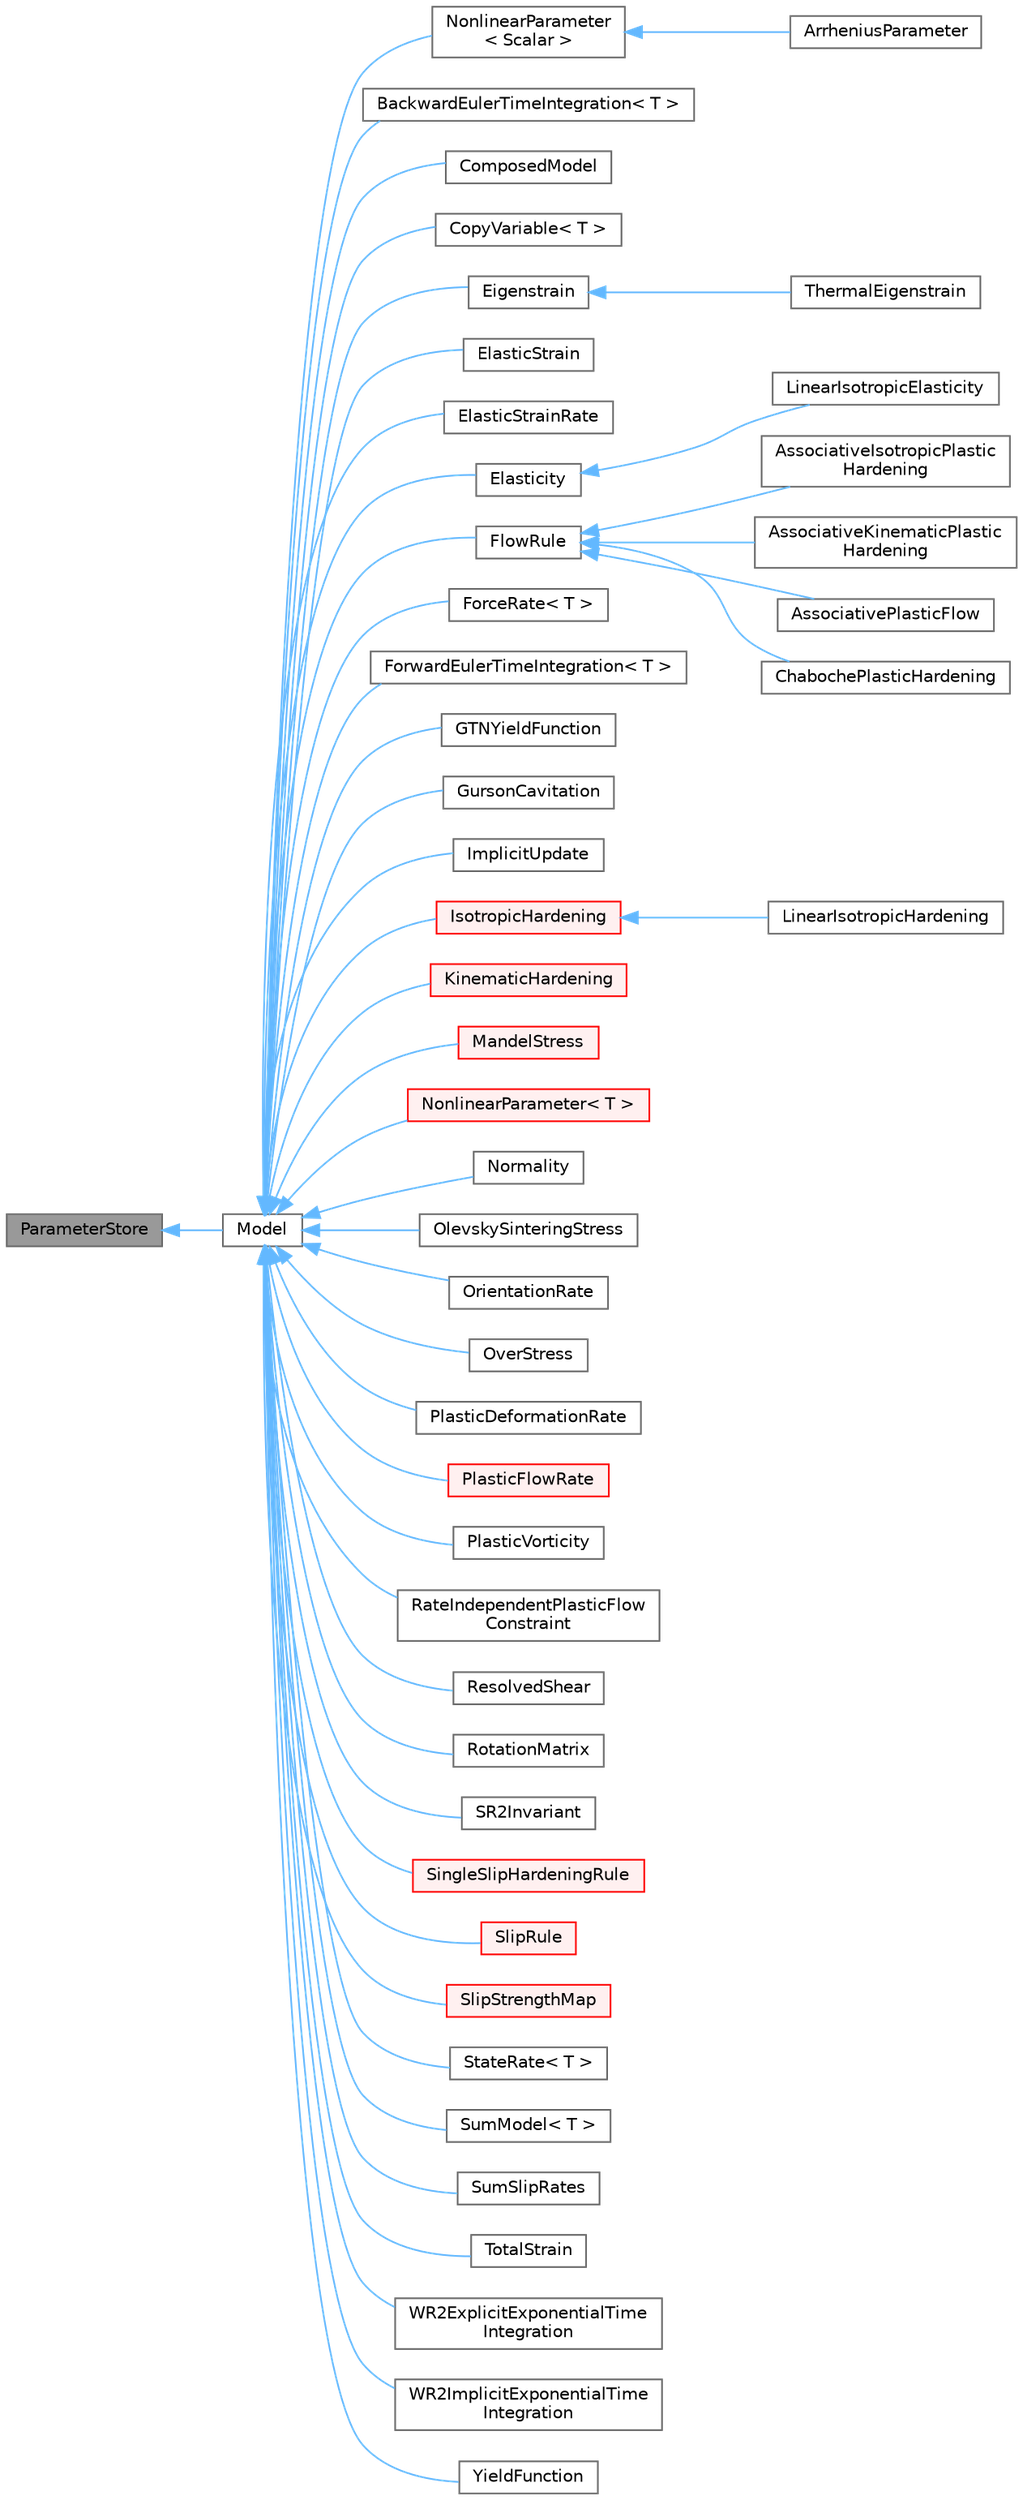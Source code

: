 digraph "ParameterStore"
{
 // LATEX_PDF_SIZE
  bgcolor="transparent";
  edge [fontname=Helvetica,fontsize=10,labelfontname=Helvetica,labelfontsize=10];
  node [fontname=Helvetica,fontsize=10,shape=box,height=0.2,width=0.4];
  rankdir="LR";
  Node1 [id="Node000001",label="ParameterStore",height=0.2,width=0.4,color="gray40", fillcolor="grey60", style="filled", fontcolor="black",tooltip="Interface for object which can store parameters."];
  Node1 -> Node2 [id="edge1_Node000001_Node000002",dir="back",color="steelblue1",style="solid",tooltip=" "];
  Node2 [id="Node000002",label="Model",height=0.2,width=0.4,color="gray40", fillcolor="white", style="filled",URL="$classneml2_1_1Model.html",tooltip="The base class for all constitutive models."];
  Node2 -> Node3 [id="edge2_Node000002_Node000003",dir="back",color="steelblue1",style="solid",tooltip=" "];
  Node3 [id="Node000003",label="NonlinearParameter\l\< Scalar \>",height=0.2,width=0.4,color="gray40", fillcolor="white", style="filled",URL="$classneml2_1_1NonlinearParameter.html",tooltip=" "];
  Node3 -> Node4 [id="edge3_Node000003_Node000004",dir="back",color="steelblue1",style="solid",tooltip=" "];
  Node4 [id="Node000004",label="ArrheniusParameter",height=0.2,width=0.4,color="gray40", fillcolor="white", style="filled",URL="$classneml2_1_1ArrheniusParameter.html",tooltip="A scalar-valued parameter following an Arrhenius type relation."];
  Node2 -> Node5 [id="edge4_Node000002_Node000005",dir="back",color="steelblue1",style="solid",tooltip=" "];
  Node5 [id="Node000005",label="BackwardEulerTimeIntegration\< T \>",height=0.2,width=0.4,color="gray40", fillcolor="white", style="filled",URL="$classneml2_1_1BackwardEulerTimeIntegration.html",tooltip=" "];
  Node2 -> Node6 [id="edge5_Node000002_Node000006",dir="back",color="steelblue1",style="solid",tooltip=" "];
  Node6 [id="Node000006",label="ComposedModel",height=0.2,width=0.4,color="gray40", fillcolor="white", style="filled",URL="$classneml2_1_1ComposedModel.html",tooltip=" "];
  Node2 -> Node7 [id="edge6_Node000002_Node000007",dir="back",color="steelblue1",style="solid",tooltip=" "];
  Node7 [id="Node000007",label="CopyVariable\< T \>",height=0.2,width=0.4,color="gray40", fillcolor="white", style="filled",URL="$classneml2_1_1CopyVariable.html",tooltip="Copy the value of a variable into another variable."];
  Node2 -> Node8 [id="edge7_Node000002_Node000008",dir="back",color="steelblue1",style="solid",tooltip=" "];
  Node8 [id="Node000008",label="Eigenstrain",height=0.2,width=0.4,color="gray40", fillcolor="white", style="filled",URL="$classneml2_1_1Eigenstrain.html",tooltip=" "];
  Node8 -> Node9 [id="edge8_Node000008_Node000009",dir="back",color="steelblue1",style="solid",tooltip=" "];
  Node9 [id="Node000009",label="ThermalEigenstrain",height=0.2,width=0.4,color="gray40", fillcolor="white", style="filled",URL="$classneml2_1_1ThermalEigenstrain.html",tooltip=" "];
  Node2 -> Node10 [id="edge9_Node000002_Node000010",dir="back",color="steelblue1",style="solid",tooltip=" "];
  Node10 [id="Node000010",label="ElasticStrain",height=0.2,width=0.4,color="gray40", fillcolor="white", style="filled",URL="$classneml2_1_1ElasticStrain.html",tooltip=" "];
  Node2 -> Node11 [id="edge10_Node000002_Node000011",dir="back",color="steelblue1",style="solid",tooltip=" "];
  Node11 [id="Node000011",label="ElasticStrainRate",height=0.2,width=0.4,color="gray40", fillcolor="white", style="filled",URL="$classneml2_1_1ElasticStrainRate.html",tooltip="Calculate the elastic strain rate from crystal model kinematics."];
  Node2 -> Node12 [id="edge11_Node000002_Node000012",dir="back",color="steelblue1",style="solid",tooltip=" "];
  Node12 [id="Node000012",label="Elasticity",height=0.2,width=0.4,color="gray40", fillcolor="white", style="filled",URL="$classneml2_1_1Elasticity.html",tooltip=" "];
  Node12 -> Node13 [id="edge12_Node000012_Node000013",dir="back",color="steelblue1",style="solid",tooltip=" "];
  Node13 [id="Node000013",label="LinearIsotropicElasticity",height=0.2,width=0.4,color="gray40", fillcolor="white", style="filled",URL="$classneml2_1_1LinearIsotropicElasticity.html",tooltip=" "];
  Node2 -> Node14 [id="edge13_Node000002_Node000014",dir="back",color="steelblue1",style="solid",tooltip=" "];
  Node14 [id="Node000014",label="FlowRule",height=0.2,width=0.4,color="gray40", fillcolor="white", style="filled",URL="$classneml2_1_1FlowRule.html",tooltip=" "];
  Node14 -> Node15 [id="edge14_Node000014_Node000015",dir="back",color="steelblue1",style="solid",tooltip=" "];
  Node15 [id="Node000015",label="AssociativeIsotropicPlastic\lHardening",height=0.2,width=0.4,color="gray40", fillcolor="white", style="filled",URL="$classneml2_1_1AssociativeIsotropicPlasticHardening.html",tooltip=" "];
  Node14 -> Node16 [id="edge15_Node000014_Node000016",dir="back",color="steelblue1",style="solid",tooltip=" "];
  Node16 [id="Node000016",label="AssociativeKinematicPlastic\lHardening",height=0.2,width=0.4,color="gray40", fillcolor="white", style="filled",URL="$classneml2_1_1AssociativeKinematicPlasticHardening.html",tooltip=" "];
  Node14 -> Node17 [id="edge16_Node000014_Node000017",dir="back",color="steelblue1",style="solid",tooltip=" "];
  Node17 [id="Node000017",label="AssociativePlasticFlow",height=0.2,width=0.4,color="gray40", fillcolor="white", style="filled",URL="$classneml2_1_1AssociativePlasticFlow.html",tooltip=" "];
  Node14 -> Node18 [id="edge17_Node000014_Node000018",dir="back",color="steelblue1",style="solid",tooltip=" "];
  Node18 [id="Node000018",label="ChabochePlasticHardening",height=0.2,width=0.4,color="gray40", fillcolor="white", style="filled",URL="$classneml2_1_1ChabochePlasticHardening.html",tooltip=" "];
  Node2 -> Node19 [id="edge18_Node000002_Node000019",dir="back",color="steelblue1",style="solid",tooltip=" "];
  Node19 [id="Node000019",label="ForceRate\< T \>",height=0.2,width=0.4,color="gray40", fillcolor="white", style="filled",URL="$classneml2_1_1ForceRate.html",tooltip=" "];
  Node2 -> Node20 [id="edge19_Node000002_Node000020",dir="back",color="steelblue1",style="solid",tooltip=" "];
  Node20 [id="Node000020",label="ForwardEulerTimeIntegration\< T \>",height=0.2,width=0.4,color="gray40", fillcolor="white", style="filled",URL="$classneml2_1_1ForwardEulerTimeIntegration.html",tooltip=" "];
  Node2 -> Node21 [id="edge20_Node000002_Node000021",dir="back",color="steelblue1",style="solid",tooltip=" "];
  Node21 [id="Node000021",label="GTNYieldFunction",height=0.2,width=0.4,color="gray40", fillcolor="white", style="filled",URL="$classneml2_1_1GTNYieldFunction.html",tooltip=" "];
  Node2 -> Node22 [id="edge21_Node000002_Node000022",dir="back",color="steelblue1",style="solid",tooltip=" "];
  Node22 [id="Node000022",label="GursonCavitation",height=0.2,width=0.4,color="gray40", fillcolor="white", style="filled",URL="$classneml2_1_1GursonCavitation.html",tooltip=" "];
  Node2 -> Node23 [id="edge22_Node000002_Node000023",dir="back",color="steelblue1",style="solid",tooltip=" "];
  Node23 [id="Node000023",label="ImplicitUpdate",height=0.2,width=0.4,color="gray40", fillcolor="white", style="filled",URL="$classneml2_1_1ImplicitUpdate.html",tooltip=" "];
  Node2 -> Node24 [id="edge23_Node000002_Node000024",dir="back",color="steelblue1",style="solid",tooltip=" "];
  Node24 [id="Node000024",label="IsotropicHardening",height=0.2,width=0.4,color="red", fillcolor="#FFF0F0", style="filled",URL="$classneml2_1_1IsotropicHardening.html",tooltip=" "];
  Node24 -> Node25 [id="edge24_Node000024_Node000025",dir="back",color="steelblue1",style="solid",tooltip=" "];
  Node25 [id="Node000025",label="LinearIsotropicHardening",height=0.2,width=0.4,color="gray40", fillcolor="white", style="filled",URL="$classneml2_1_1LinearIsotropicHardening.html",tooltip="Simple linear map between equivalent strain and hardening."];
  Node2 -> Node27 [id="edge25_Node000002_Node000027",dir="back",color="steelblue1",style="solid",tooltip=" "];
  Node27 [id="Node000027",label="KinematicHardening",height=0.2,width=0.4,color="red", fillcolor="#FFF0F0", style="filled",URL="$classneml2_1_1KinematicHardening.html",tooltip=" "];
  Node2 -> Node29 [id="edge26_Node000002_Node000029",dir="back",color="steelblue1",style="solid",tooltip=" "];
  Node29 [id="Node000029",label="MandelStress",height=0.2,width=0.4,color="red", fillcolor="#FFF0F0", style="filled",URL="$classneml2_1_1MandelStress.html",tooltip=" "];
  Node2 -> Node31 [id="edge27_Node000002_Node000031",dir="back",color="steelblue1",style="solid",tooltip=" "];
  Node31 [id="Node000031",label="NonlinearParameter\< T \>",height=0.2,width=0.4,color="red", fillcolor="#FFF0F0", style="filled",URL="$classneml2_1_1NonlinearParameter.html",tooltip="The base class for nonlinear parameters."];
  Node2 -> Node34 [id="edge28_Node000002_Node000034",dir="back",color="steelblue1",style="solid",tooltip=" "];
  Node34 [id="Node000034",label="Normality",height=0.2,width=0.4,color="gray40", fillcolor="white", style="filled",URL="$classneml2_1_1Normality.html",tooltip=" "];
  Node2 -> Node35 [id="edge29_Node000002_Node000035",dir="back",color="steelblue1",style="solid",tooltip=" "];
  Node35 [id="Node000035",label="OlevskySinteringStress",height=0.2,width=0.4,color="gray40", fillcolor="white", style="filled",URL="$classneml2_1_1OlevskySinteringStress.html",tooltip=" "];
  Node2 -> Node36 [id="edge30_Node000002_Node000036",dir="back",color="steelblue1",style="solid",tooltip=" "];
  Node36 [id="Node000036",label="OrientationRate",height=0.2,width=0.4,color="gray40", fillcolor="white", style="filled",URL="$classneml2_1_1OrientationRate.html",tooltip="Calculate the orientation rate from the crystal model kinetics."];
  Node2 -> Node37 [id="edge31_Node000002_Node000037",dir="back",color="steelblue1",style="solid",tooltip=" "];
  Node37 [id="Node000037",label="OverStress",height=0.2,width=0.4,color="gray40", fillcolor="white", style="filled",URL="$classneml2_1_1OverStress.html",tooltip=" "];
  Node2 -> Node38 [id="edge32_Node000002_Node000038",dir="back",color="steelblue1",style="solid",tooltip=" "];
  Node38 [id="Node000038",label="PlasticDeformationRate",height=0.2,width=0.4,color="gray40", fillcolor="white", style="filled",URL="$classneml2_1_1PlasticDeformationRate.html",tooltip="Plastic deformation rate with the default kinetics."];
  Node2 -> Node39 [id="edge33_Node000002_Node000039",dir="back",color="steelblue1",style="solid",tooltip=" "];
  Node39 [id="Node000039",label="PlasticFlowRate",height=0.2,width=0.4,color="red", fillcolor="#FFF0F0", style="filled",URL="$classneml2_1_1PlasticFlowRate.html",tooltip=" "];
  Node2 -> Node41 [id="edge34_Node000002_Node000041",dir="back",color="steelblue1",style="solid",tooltip=" "];
  Node41 [id="Node000041",label="PlasticVorticity",height=0.2,width=0.4,color="gray40", fillcolor="white", style="filled",URL="$classneml2_1_1PlasticVorticity.html",tooltip="Calculate the plastic vorticity with the default crystal kinetics."];
  Node2 -> Node42 [id="edge35_Node000002_Node000042",dir="back",color="steelblue1",style="solid",tooltip=" "];
  Node42 [id="Node000042",label="RateIndependentPlasticFlow\lConstraint",height=0.2,width=0.4,color="gray40", fillcolor="white", style="filled",URL="$classneml2_1_1RateIndependentPlasticFlowConstraint.html",tooltip=" "];
  Node2 -> Node43 [id="edge36_Node000002_Node000043",dir="back",color="steelblue1",style="solid",tooltip=" "];
  Node43 [id="Node000043",label="ResolvedShear",height=0.2,width=0.4,color="gray40", fillcolor="white", style="filled",URL="$classneml2_1_1ResolvedShear.html",tooltip="Calculate the resolved shears."];
  Node2 -> Node44 [id="edge37_Node000002_Node000044",dir="back",color="steelblue1",style="solid",tooltip=" "];
  Node44 [id="Node000044",label="RotationMatrix",height=0.2,width=0.4,color="gray40", fillcolor="white", style="filled",URL="$classneml2_1_1RotationMatrix.html",tooltip="Convert a Rodrigues vector (Rot) to a second order tensor (R2)."];
  Node2 -> Node45 [id="edge38_Node000002_Node000045",dir="back",color="steelblue1",style="solid",tooltip=" "];
  Node45 [id="Node000045",label="SR2Invariant",height=0.2,width=0.4,color="gray40", fillcolor="white", style="filled",URL="$classneml2_1_1SR2Invariant.html",tooltip=" "];
  Node2 -> Node46 [id="edge39_Node000002_Node000046",dir="back",color="steelblue1",style="solid",tooltip=" "];
  Node46 [id="Node000046",label="SingleSlipHardeningRule",height=0.2,width=0.4,color="red", fillcolor="#FFF0F0", style="filled",URL="$classneml2_1_1SingleSlipHardeningRule.html",tooltip="Any slip rule where all systems share the same strength."];
  Node2 -> Node49 [id="edge40_Node000002_Node000049",dir="back",color="steelblue1",style="solid",tooltip=" "];
  Node49 [id="Node000049",label="SlipRule",height=0.2,width=0.4,color="red", fillcolor="#FFF0F0", style="filled",URL="$classneml2_1_1SlipRule.html",tooltip="Parent class of slip rules, mapping from resolved shear and internal state to slip rates."];
  Node2 -> Node51 [id="edge41_Node000002_Node000051",dir="back",color="steelblue1",style="solid",tooltip=" "];
  Node51 [id="Node000051",label="SlipStrengthMap",height=0.2,width=0.4,color="red", fillcolor="#FFF0F0", style="filled",URL="$classneml2_1_1SlipStrengthMap.html",tooltip="Parent class of maps between internal variables and the slip system strengths."];
  Node2 -> Node53 [id="edge42_Node000002_Node000053",dir="back",color="steelblue1",style="solid",tooltip=" "];
  Node53 [id="Node000053",label="StateRate\< T \>",height=0.2,width=0.4,color="gray40", fillcolor="white", style="filled",URL="$classneml2_1_1StateRate.html",tooltip=" "];
  Node2 -> Node54 [id="edge43_Node000002_Node000054",dir="back",color="steelblue1",style="solid",tooltip=" "];
  Node54 [id="Node000054",label="SumModel\< T \>",height=0.2,width=0.4,color="gray40", fillcolor="white", style="filled",URL="$classneml2_1_1SumModel.html",tooltip=" "];
  Node2 -> Node55 [id="edge44_Node000002_Node000055",dir="back",color="steelblue1",style="solid",tooltip=" "];
  Node55 [id="Node000055",label="SumSlipRates",height=0.2,width=0.4,color="gray40", fillcolor="white", style="filled",URL="$classneml2_1_1SumSlipRates.html",tooltip="A helper model to calculate the sum of the absolute value of the slip rates."];
  Node2 -> Node56 [id="edge45_Node000002_Node000056",dir="back",color="steelblue1",style="solid",tooltip=" "];
  Node56 [id="Node000056",label="TotalStrain",height=0.2,width=0.4,color="gray40", fillcolor="white", style="filled",URL="$classneml2_1_1TotalStrain.html",tooltip=" "];
  Node2 -> Node57 [id="edge46_Node000002_Node000057",dir="back",color="steelblue1",style="solid",tooltip=" "];
  Node57 [id="Node000057",label="WR2ExplicitExponentialTime\lIntegration",height=0.2,width=0.4,color="gray40", fillcolor="white", style="filled",URL="$classneml2_1_1WR2ExplicitExponentialTimeIntegration.html",tooltip="Explicit exponential time integration for rotations."];
  Node2 -> Node58 [id="edge47_Node000002_Node000058",dir="back",color="steelblue1",style="solid",tooltip=" "];
  Node58 [id="Node000058",label="WR2ImplicitExponentialTime\lIntegration",height=0.2,width=0.4,color="gray40", fillcolor="white", style="filled",URL="$classneml2_1_1WR2ImplicitExponentialTimeIntegration.html",tooltip="Implicit exponential time integration for rotations."];
  Node2 -> Node59 [id="edge48_Node000002_Node000059",dir="back",color="steelblue1",style="solid",tooltip=" "];
  Node59 [id="Node000059",label="YieldFunction",height=0.2,width=0.4,color="gray40", fillcolor="white", style="filled",URL="$classneml2_1_1YieldFunction.html",tooltip=" "];
}

